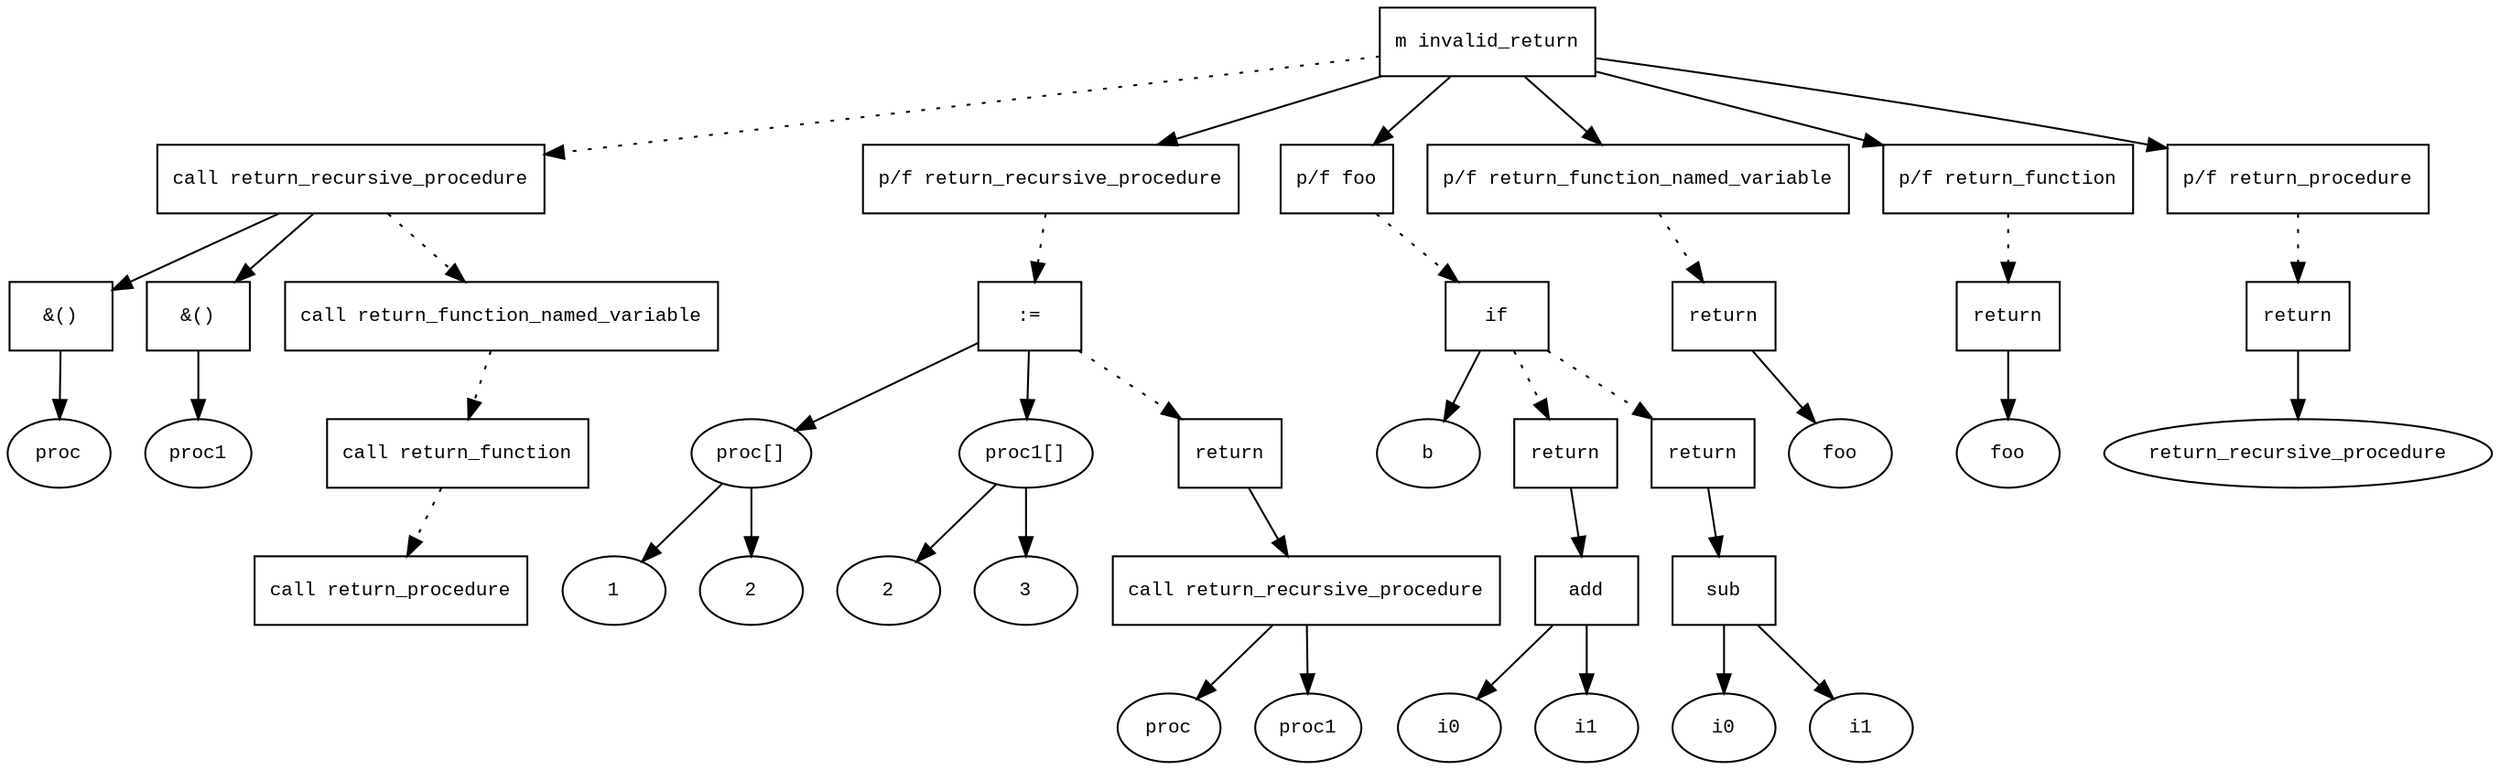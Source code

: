 digraph AST {
  graph [fontname="Times New Roman",fontsize=10];
  node  [fontname="Courier New",fontsize=10];
  edge  [fontname="Times New Roman",fontsize=10];

  node0 [label="m invalid_return",shape=box];
  node33 [label="call return_recursive_procedure",shape=box];
  node35 [label="&()",shape=box];
  node34 [label="proc",shape=ellipse];
  node35->node34;
  node33->node35;
  node37 [label="&()",shape=box];
  node36 [label="proc1",shape=ellipse];
  node37->node36;
  node33->node37;
  node0 -> node33 [style=dotted];
  node39 [label="call return_function_named_variable",shape=box];
  node33 -> node39 [style=dotted];
  node41 [label="call return_function",shape=box];
  node39 -> node41 [style=dotted];
  node43 [label="call return_procedure",shape=box];
  node41 -> node43 [style=dotted];
  node1 [label="p/f return_recursive_procedure",shape=box];
  node8 [label=":=",shape=box];
  node2 [label="proc[]",shape=ellipse];
  node3 [label="1",shape=ellipse];
  node2-> node3;
  node4 [label="2",shape=ellipse];
  node2-> node4;
  node8->node2;
  node5 [label="proc1[]",shape=ellipse];
  node6 [label="2",shape=ellipse];
  node5-> node6;
  node7 [label="3",shape=ellipse];
  node5-> node7;
  node8->node5;
  node1 -> node8 [style=dotted];
  node12 [label="return",shape=box];
  node9 [label="call return_recursive_procedure",shape=box];
  node10 [label="proc",shape=ellipse];
  node9->node10;
  node11 [label="proc1",shape=ellipse];
  node9->node11;
  node12->node9;
  node8 -> node12 [style=dotted];
  node0 -> node1;
  node13 [label="p/f foo",shape=box];
  node23 [label="if",shape=box];
  node14 [label="b",shape=ellipse];
  node23->node14;
  node18 [label="return",shape=box];
  node17 [label="add",shape=box];
  node15 [label="i0",shape=ellipse];
  node17->node15;
  node16 [label="i1",shape=ellipse];
  node17->node16;
  node18->node17;
  node23 -> node18 [style=dotted];
  node22 [label="return",shape=box];
  node21 [label="sub",shape=box];
  node19 [label="i0",shape=ellipse];
  node21->node19;
  node20 [label="i1",shape=ellipse];
  node21->node20;
  node22->node21;
  node23 -> node22 [style=dotted];
  node13 -> node23 [style=dotted];
  node0 -> node13;
  node24 [label="p/f return_function_named_variable",shape=box];
  node26 [label="return",shape=box];
  node25 [label="foo",shape=ellipse];
  node26->node25;
  node24 -> node26 [style=dotted];
  node0 -> node24;
  node27 [label="p/f return_function",shape=box];
  node29 [label="return",shape=box];
  node28 [label="foo",shape=ellipse];
  node29->node28;
  node27 -> node29 [style=dotted];
  node0 -> node27;
  node30 [label="p/f return_procedure",shape=box];
  node32 [label="return",shape=box];
  node31 [label="return_recursive_procedure",shape=ellipse];
  node32->node31;
  node30 -> node32 [style=dotted];
  node0 -> node30;
}
